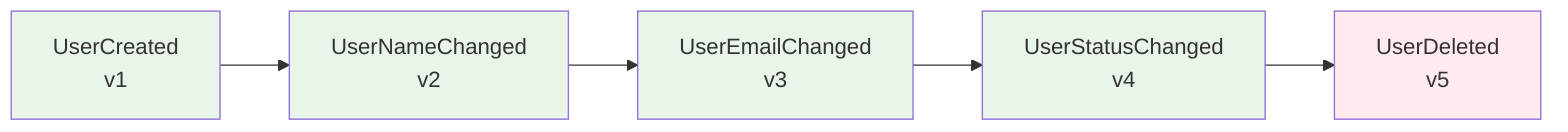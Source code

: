 graph LR
    A[UserCreated<br/>v1] --> B[UserNameChanged<br/>v2]
    B --> C[UserEmailChanged<br/>v3]
    C --> D[UserStatusChanged<br/>v4]
    D --> E[UserDeleted<br/>v5]

    style A fill:#e8f5e8
    style B fill:#e8f5e8
    style C fill:#e8f5e8
    style D fill:#e8f5e8
    style E fill:#ffebee